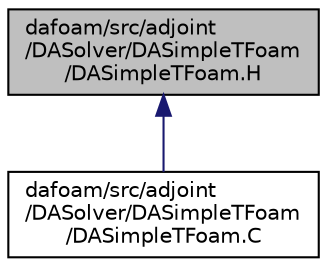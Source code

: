 digraph "dafoam/src/adjoint/DASolver/DASimpleTFoam/DASimpleTFoam.H"
{
  bgcolor="transparent";
  edge [fontname="Helvetica",fontsize="10",labelfontname="Helvetica",labelfontsize="10"];
  node [fontname="Helvetica",fontsize="10",shape=record];
  Node55 [label="dafoam/src/adjoint\l/DASolver/DASimpleTFoam\l/DASimpleTFoam.H",height=0.2,width=0.4,color="black", fillcolor="grey75", style="filled", fontcolor="black"];
  Node55 -> Node56 [dir="back",color="midnightblue",fontsize="10",style="solid",fontname="Helvetica"];
  Node56 [label="dafoam/src/adjoint\l/DASolver/DASimpleTFoam\l/DASimpleTFoam.C",height=0.2,width=0.4,color="black",URL="$DASimpleTFoam_8C.html"];
}
